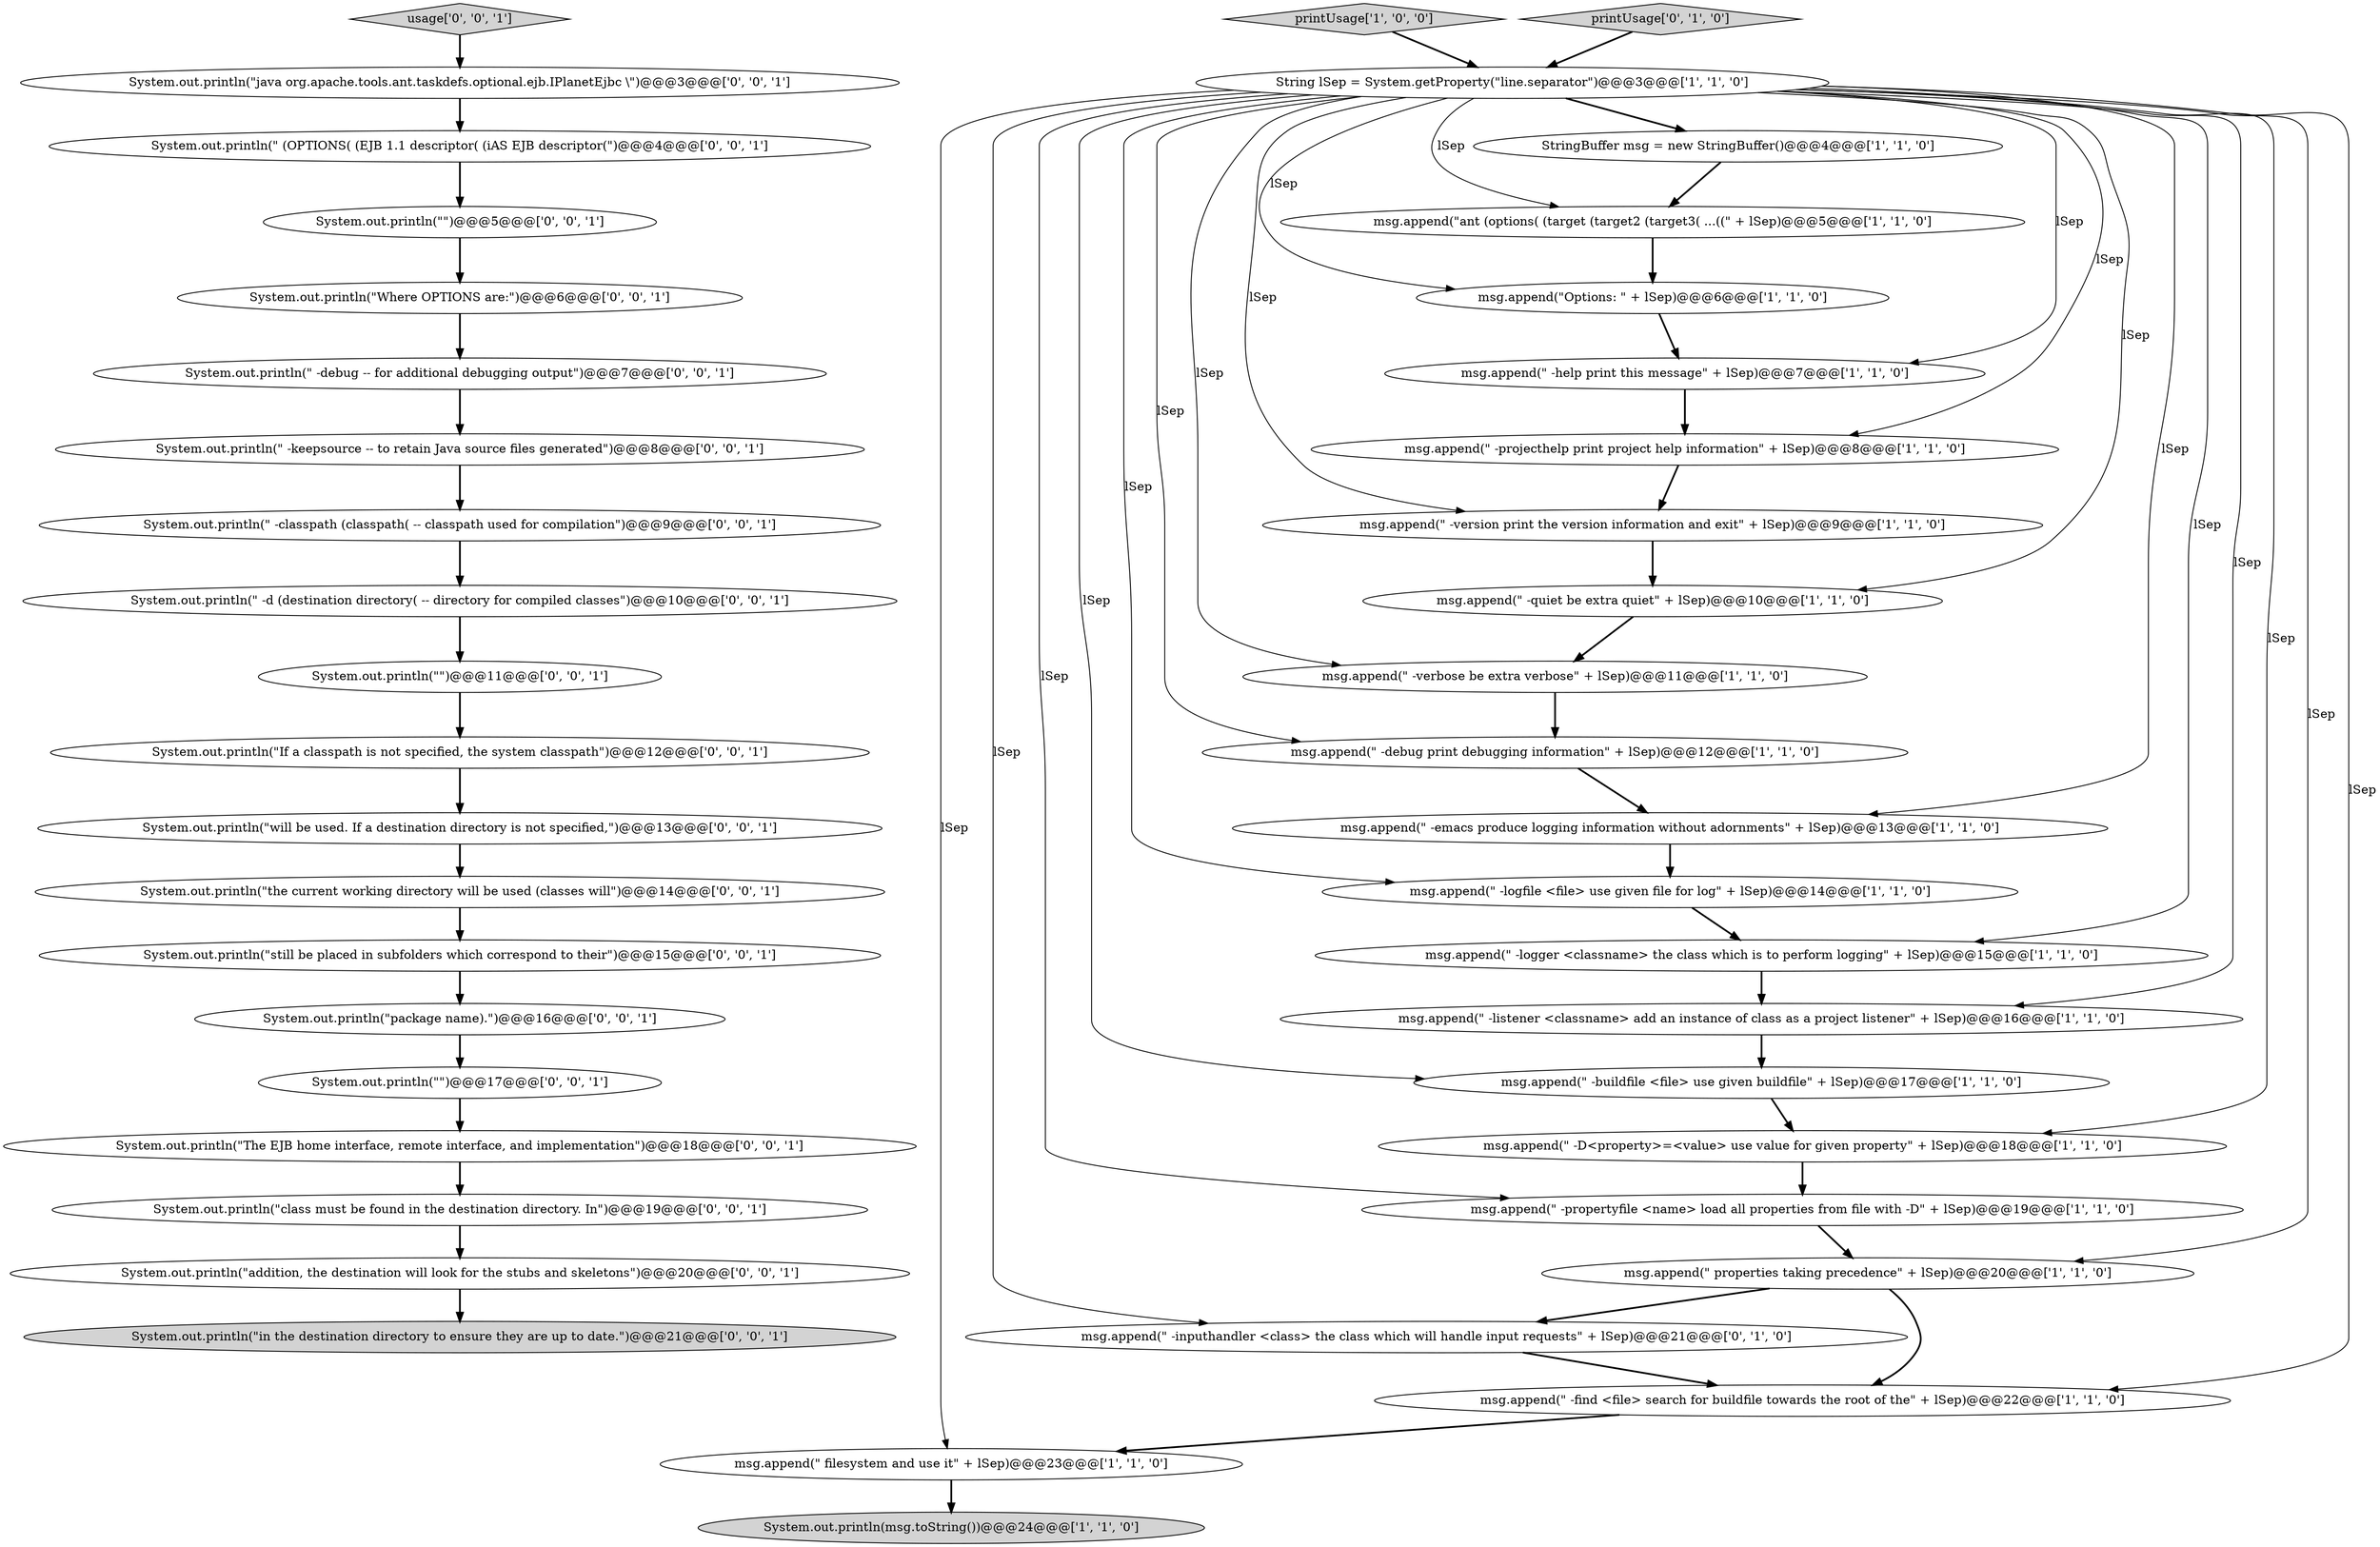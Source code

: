 digraph {
36 [style = filled, label = "System.out.println(\"package name).\")@@@16@@@['0', '0', '1']", fillcolor = white, shape = ellipse image = "AAA0AAABBB3BBB"];
27 [style = filled, label = "System.out.println(\" (OPTIONS( (EJB 1.1 descriptor( (iAS EJB descriptor(\")@@@4@@@['0', '0', '1']", fillcolor = white, shape = ellipse image = "AAA0AAABBB3BBB"];
31 [style = filled, label = "System.out.println(\"still be placed in subfolders which correspond to their\")@@@15@@@['0', '0', '1']", fillcolor = white, shape = ellipse image = "AAA0AAABBB3BBB"];
4 [style = filled, label = "msg.append(\" -logfile <file> use given file for log\" + lSep)@@@14@@@['1', '1', '0']", fillcolor = white, shape = ellipse image = "AAA0AAABBB1BBB"];
40 [style = filled, label = "System.out.println(\"\")@@@5@@@['0', '0', '1']", fillcolor = white, shape = ellipse image = "AAA0AAABBB3BBB"];
22 [style = filled, label = "msg.append(\" -inputhandler <class> the class which will handle input requests\" + lSep)@@@21@@@['0', '1', '0']", fillcolor = white, shape = ellipse image = "AAA1AAABBB2BBB"];
43 [style = filled, label = "System.out.println(\"\")@@@17@@@['0', '0', '1']", fillcolor = white, shape = ellipse image = "AAA0AAABBB3BBB"];
12 [style = filled, label = "msg.append(\" filesystem and use it\" + lSep)@@@23@@@['1', '1', '0']", fillcolor = white, shape = ellipse image = "AAA0AAABBB1BBB"];
16 [style = filled, label = "msg.append(\"ant (options( (target (target2 (target3( ...((\" + lSep)@@@5@@@['1', '1', '0']", fillcolor = white, shape = ellipse image = "AAA0AAABBB1BBB"];
25 [style = filled, label = "System.out.println(\"class must be found in the destination directory. In\")@@@19@@@['0', '0', '1']", fillcolor = white, shape = ellipse image = "AAA0AAABBB3BBB"];
17 [style = filled, label = "msg.append(\"Options: \" + lSep)@@@6@@@['1', '1', '0']", fillcolor = white, shape = ellipse image = "AAA0AAABBB1BBB"];
42 [style = filled, label = "System.out.println(\" -d (destination directory( -- directory for compiled classes\")@@@10@@@['0', '0', '1']", fillcolor = white, shape = ellipse image = "AAA0AAABBB3BBB"];
39 [style = filled, label = "System.out.println(\"in the destination directory to ensure they are up to date.\")@@@21@@@['0', '0', '1']", fillcolor = lightgray, shape = ellipse image = "AAA0AAABBB3BBB"];
6 [style = filled, label = "String lSep = System.getProperty(\"line.separator\")@@@3@@@['1', '1', '0']", fillcolor = white, shape = ellipse image = "AAA0AAABBB1BBB"];
8 [style = filled, label = "msg.append(\" -projecthelp print project help information\" + lSep)@@@8@@@['1', '1', '0']", fillcolor = white, shape = ellipse image = "AAA0AAABBB1BBB"];
13 [style = filled, label = "msg.append(\" -listener <classname> add an instance of class as a project listener\" + lSep)@@@16@@@['1', '1', '0']", fillcolor = white, shape = ellipse image = "AAA0AAABBB1BBB"];
20 [style = filled, label = "msg.append(\" -debug print debugging information\" + lSep)@@@12@@@['1', '1', '0']", fillcolor = white, shape = ellipse image = "AAA0AAABBB1BBB"];
29 [style = filled, label = "System.out.println(\"Where OPTIONS are:\")@@@6@@@['0', '0', '1']", fillcolor = white, shape = ellipse image = "AAA0AAABBB3BBB"];
19 [style = filled, label = "StringBuffer msg = new StringBuffer()@@@4@@@['1', '1', '0']", fillcolor = white, shape = ellipse image = "AAA0AAABBB1BBB"];
18 [style = filled, label = "msg.append(\" -version print the version information and exit\" + lSep)@@@9@@@['1', '1', '0']", fillcolor = white, shape = ellipse image = "AAA0AAABBB1BBB"];
5 [style = filled, label = "printUsage['1', '0', '0']", fillcolor = lightgray, shape = diamond image = "AAA0AAABBB1BBB"];
3 [style = filled, label = "System.out.println(msg.toString())@@@24@@@['1', '1', '0']", fillcolor = lightgray, shape = ellipse image = "AAA0AAABBB1BBB"];
37 [style = filled, label = "System.out.println(\"addition, the destination will look for the stubs and skeletons\")@@@20@@@['0', '0', '1']", fillcolor = white, shape = ellipse image = "AAA0AAABBB3BBB"];
2 [style = filled, label = "msg.append(\" -find <file> search for buildfile towards the root of the\" + lSep)@@@22@@@['1', '1', '0']", fillcolor = white, shape = ellipse image = "AAA0AAABBB1BBB"];
30 [style = filled, label = "System.out.println(\"If a classpath is not specified, the system classpath\")@@@12@@@['0', '0', '1']", fillcolor = white, shape = ellipse image = "AAA0AAABBB3BBB"];
9 [style = filled, label = "msg.append(\" -buildfile <file> use given buildfile\" + lSep)@@@17@@@['1', '1', '0']", fillcolor = white, shape = ellipse image = "AAA0AAABBB1BBB"];
34 [style = filled, label = "System.out.println(\"the current working directory will be used (classes will\")@@@14@@@['0', '0', '1']", fillcolor = white, shape = ellipse image = "AAA0AAABBB3BBB"];
41 [style = filled, label = "System.out.println(\"java org.apache.tools.ant.taskdefs.optional.ejb.IPlanetEjbc \\\")@@@3@@@['0', '0', '1']", fillcolor = white, shape = ellipse image = "AAA0AAABBB3BBB"];
33 [style = filled, label = "System.out.println(\" -debug -- for additional debugging output\")@@@7@@@['0', '0', '1']", fillcolor = white, shape = ellipse image = "AAA0AAABBB3BBB"];
24 [style = filled, label = "System.out.println(\"\")@@@11@@@['0', '0', '1']", fillcolor = white, shape = ellipse image = "AAA0AAABBB3BBB"];
14 [style = filled, label = "msg.append(\" -D<property>=<value> use value for given property\" + lSep)@@@18@@@['1', '1', '0']", fillcolor = white, shape = ellipse image = "AAA0AAABBB1BBB"];
26 [style = filled, label = "System.out.println(\"The EJB home interface, remote interface, and implementation\")@@@18@@@['0', '0', '1']", fillcolor = white, shape = ellipse image = "AAA0AAABBB3BBB"];
28 [style = filled, label = "usage['0', '0', '1']", fillcolor = lightgray, shape = diamond image = "AAA0AAABBB3BBB"];
32 [style = filled, label = "System.out.println(\"will be used. If a destination directory is not specified,\")@@@13@@@['0', '0', '1']", fillcolor = white, shape = ellipse image = "AAA0AAABBB3BBB"];
11 [style = filled, label = "msg.append(\" -verbose be extra verbose\" + lSep)@@@11@@@['1', '1', '0']", fillcolor = white, shape = ellipse image = "AAA0AAABBB1BBB"];
1 [style = filled, label = "msg.append(\" -propertyfile <name> load all properties from file with -D\" + lSep)@@@19@@@['1', '1', '0']", fillcolor = white, shape = ellipse image = "AAA0AAABBB1BBB"];
35 [style = filled, label = "System.out.println(\" -classpath (classpath( -- classpath used for compilation\")@@@9@@@['0', '0', '1']", fillcolor = white, shape = ellipse image = "AAA0AAABBB3BBB"];
23 [style = filled, label = "printUsage['0', '1', '0']", fillcolor = lightgray, shape = diamond image = "AAA0AAABBB2BBB"];
0 [style = filled, label = "msg.append(\" -help print this message\" + lSep)@@@7@@@['1', '1', '0']", fillcolor = white, shape = ellipse image = "AAA0AAABBB1BBB"];
7 [style = filled, label = "msg.append(\" -quiet be extra quiet\" + lSep)@@@10@@@['1', '1', '0']", fillcolor = white, shape = ellipse image = "AAA0AAABBB1BBB"];
38 [style = filled, label = "System.out.println(\" -keepsource -- to retain Java source files generated\")@@@8@@@['0', '0', '1']", fillcolor = white, shape = ellipse image = "AAA0AAABBB3BBB"];
15 [style = filled, label = "msg.append(\" properties taking precedence\" + lSep)@@@20@@@['1', '1', '0']", fillcolor = white, shape = ellipse image = "AAA0AAABBB1BBB"];
10 [style = filled, label = "msg.append(\" -emacs produce logging information without adornments\" + lSep)@@@13@@@['1', '1', '0']", fillcolor = white, shape = ellipse image = "AAA0AAABBB1BBB"];
21 [style = filled, label = "msg.append(\" -logger <classname> the class which is to perform logging\" + lSep)@@@15@@@['1', '1', '0']", fillcolor = white, shape = ellipse image = "AAA0AAABBB1BBB"];
22->2 [style = bold, label=""];
41->27 [style = bold, label=""];
42->24 [style = bold, label=""];
11->20 [style = bold, label=""];
6->12 [style = solid, label="lSep"];
20->10 [style = bold, label=""];
36->43 [style = bold, label=""];
6->22 [style = solid, label="lSep"];
35->42 [style = bold, label=""];
15->22 [style = bold, label=""];
0->8 [style = bold, label=""];
6->19 [style = bold, label=""];
7->11 [style = bold, label=""];
24->30 [style = bold, label=""];
6->21 [style = solid, label="lSep"];
6->18 [style = solid, label="lSep"];
15->2 [style = bold, label=""];
6->11 [style = solid, label="lSep"];
6->10 [style = solid, label="lSep"];
14->1 [style = bold, label=""];
6->15 [style = solid, label="lSep"];
19->16 [style = bold, label=""];
8->18 [style = bold, label=""];
27->40 [style = bold, label=""];
26->25 [style = bold, label=""];
28->41 [style = bold, label=""];
6->8 [style = solid, label="lSep"];
23->6 [style = bold, label=""];
37->39 [style = bold, label=""];
10->4 [style = bold, label=""];
12->3 [style = bold, label=""];
34->31 [style = bold, label=""];
6->16 [style = solid, label="lSep"];
30->32 [style = bold, label=""];
6->7 [style = solid, label="lSep"];
1->15 [style = bold, label=""];
9->14 [style = bold, label=""];
33->38 [style = bold, label=""];
40->29 [style = bold, label=""];
38->35 [style = bold, label=""];
6->9 [style = solid, label="lSep"];
6->0 [style = solid, label="lSep"];
6->20 [style = solid, label="lSep"];
32->34 [style = bold, label=""];
6->4 [style = solid, label="lSep"];
16->17 [style = bold, label=""];
31->36 [style = bold, label=""];
13->9 [style = bold, label=""];
43->26 [style = bold, label=""];
6->14 [style = solid, label="lSep"];
6->1 [style = solid, label="lSep"];
25->37 [style = bold, label=""];
6->17 [style = solid, label="lSep"];
6->2 [style = solid, label="lSep"];
4->21 [style = bold, label=""];
5->6 [style = bold, label=""];
29->33 [style = bold, label=""];
17->0 [style = bold, label=""];
2->12 [style = bold, label=""];
6->13 [style = solid, label="lSep"];
21->13 [style = bold, label=""];
18->7 [style = bold, label=""];
}

